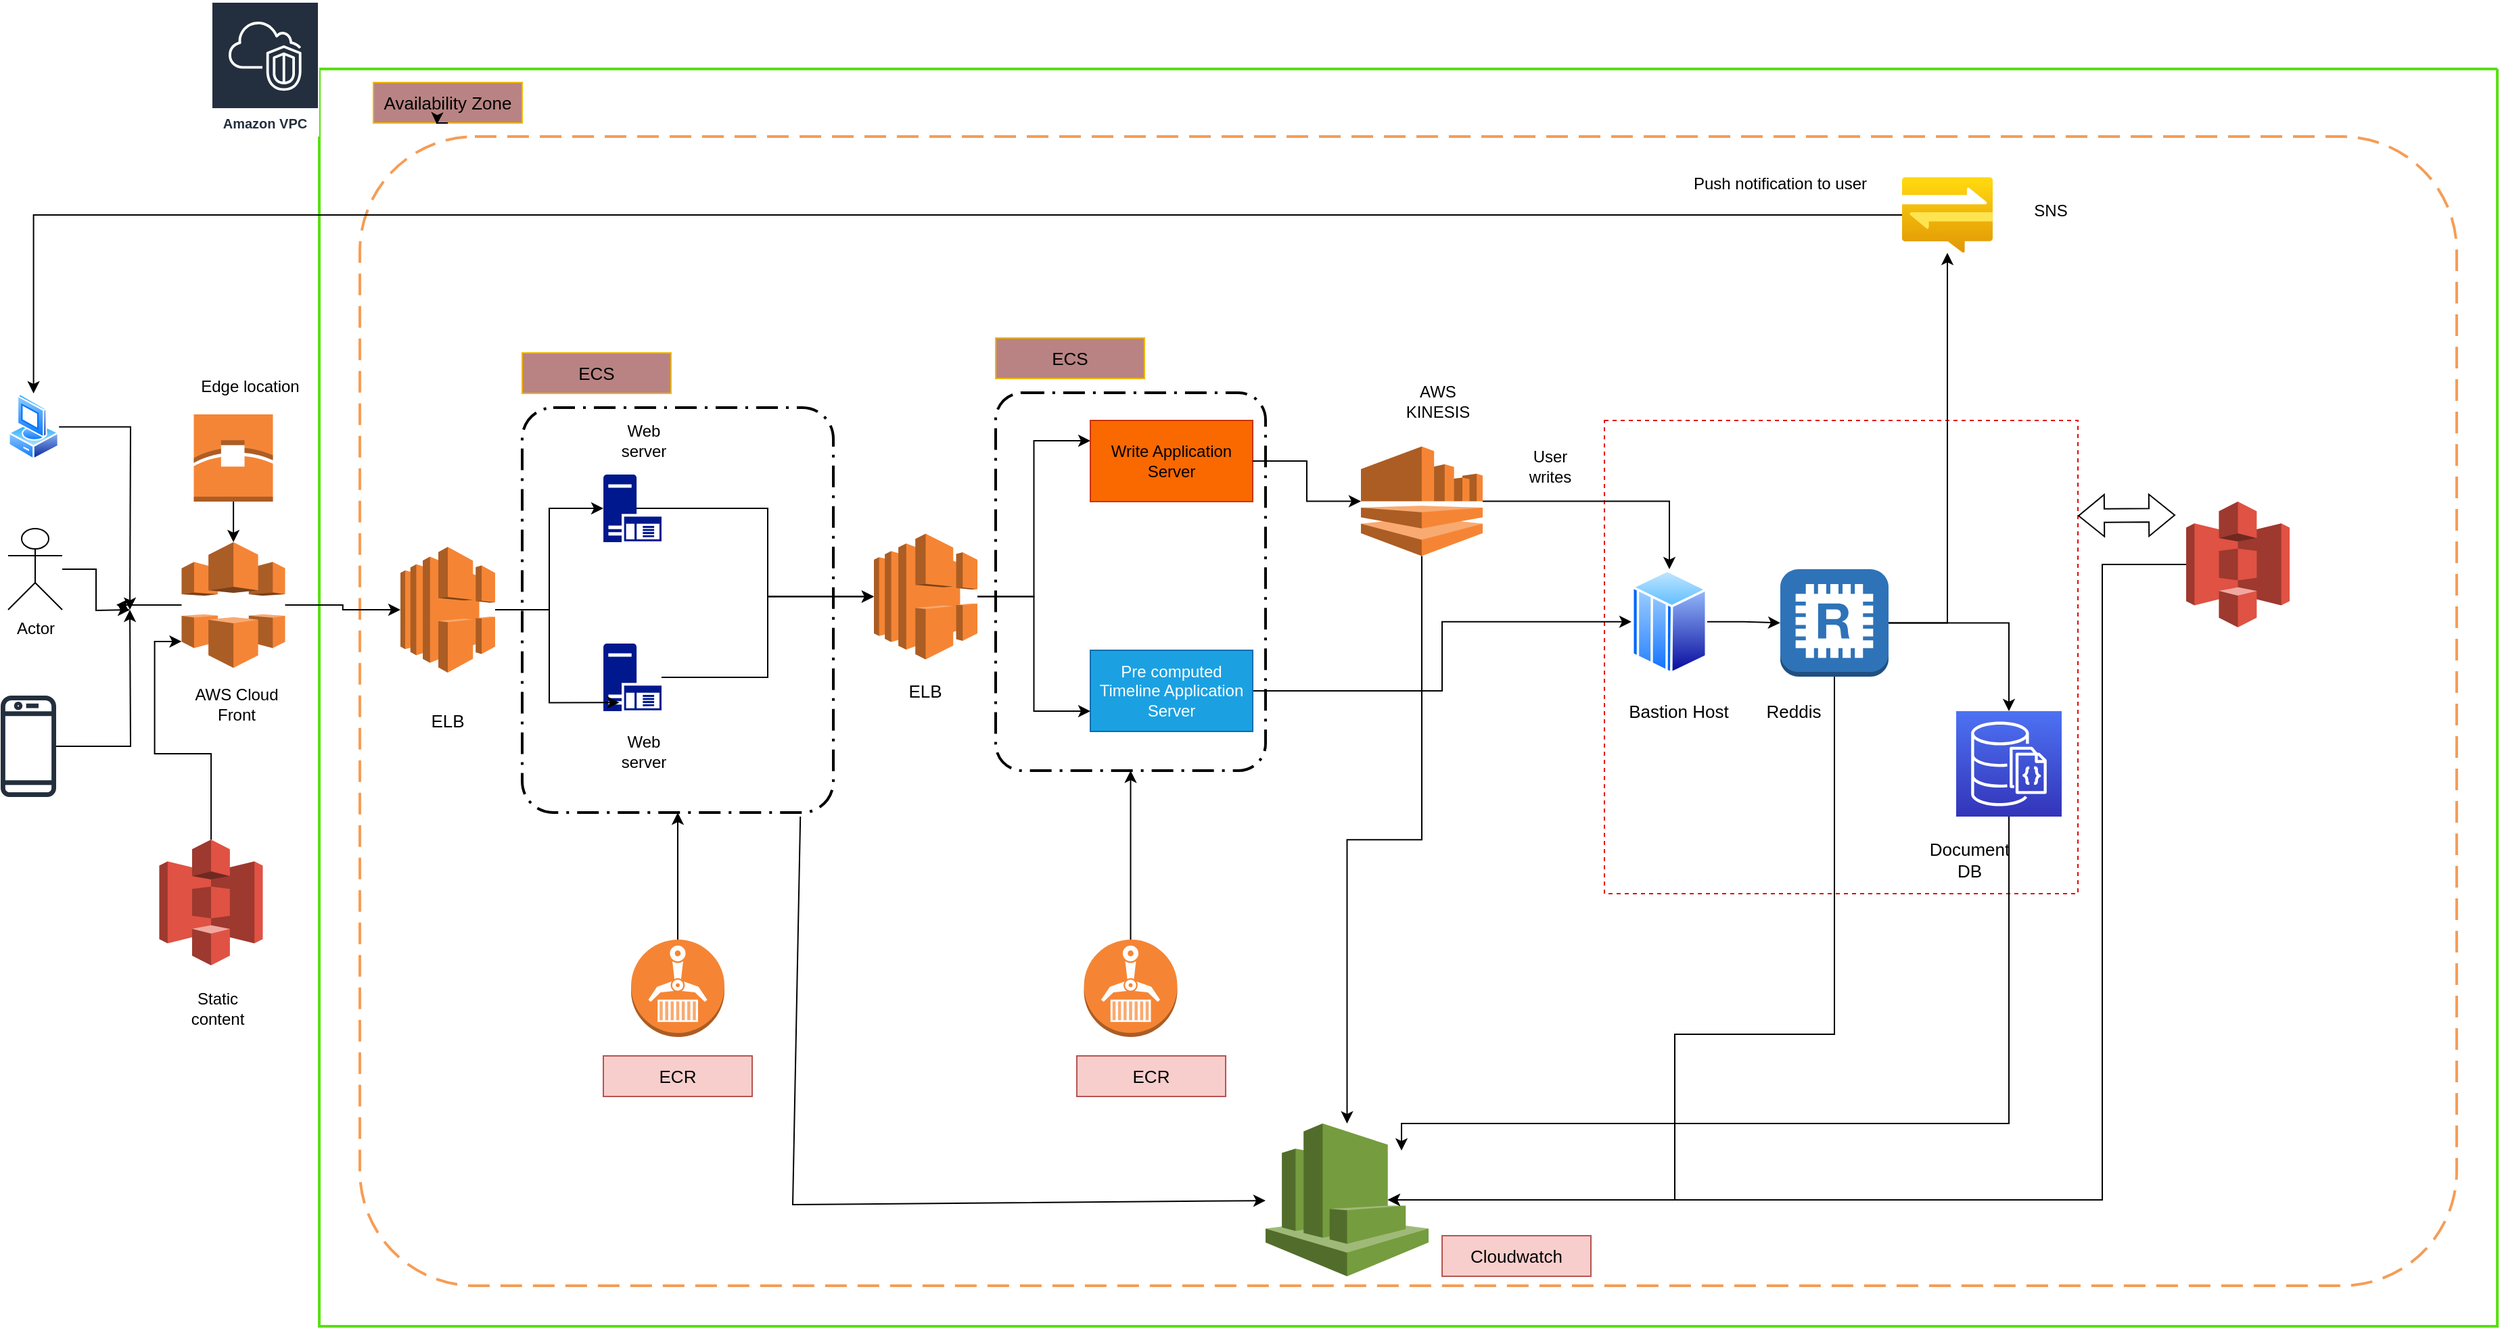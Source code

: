 <mxfile version="21.3.6" type="github" pages="2">
  <diagram id="OGPtt5JKFVUuqzHaBwd1" name="System design">
    <mxGraphModel dx="1741" dy="2031" grid="1" gridSize="10" guides="1" tooltips="1" connect="1" arrows="1" fold="1" page="1" pageScale="1" pageWidth="850" pageHeight="1100" math="0" shadow="0">
      <root>
        <mxCell id="0" />
        <mxCell id="1" parent="0" />
        <mxCell id="Xp7s31y6vPcok5Bgi0ri-73" value="" style="whiteSpace=wrap;html=1;aspect=fixed;dashed=1;strokeColor=#e50606;" vertex="1" parent="1">
          <mxGeometry x="1190" y="140" width="350" height="350" as="geometry" />
        </mxCell>
        <mxCell id="QmJA3J8gZkirT87oWw2X-6" value="" style="swimlane;startSize=0;strokeWidth=2;rounded=1;strokeColor=#59df11;" parent="1" vertex="1">
          <mxGeometry x="240" y="-120" width="1610" height="930" as="geometry" />
        </mxCell>
        <mxCell id="Xp7s31y6vPcok5Bgi0ri-14" value="" style="rounded=1;arcSize=10;dashed=1;fillColor=none;gradientColor=none;dashPattern=8 3 1 3;strokeWidth=2;" vertex="1" parent="QmJA3J8gZkirT87oWw2X-6">
          <mxGeometry x="500" y="239.5" width="199.5" height="279.5" as="geometry" />
        </mxCell>
        <mxCell id="QmJA3J8gZkirT87oWw2X-46" value="" style="rounded=1;arcSize=10;dashed=1;strokeColor=#F59D56;fillColor=none;gradientColor=none;dashPattern=8 4;strokeWidth=2;" parent="QmJA3J8gZkirT87oWw2X-6" vertex="1">
          <mxGeometry x="30" y="50" width="1550" height="850" as="geometry" />
        </mxCell>
        <mxCell id="6KC439Vq3jo2LTs7QLCa-1" value="" style="sketch=0;aspect=fixed;pointerEvents=1;shadow=0;dashed=0;html=1;strokeColor=none;labelPosition=center;verticalLabelPosition=bottom;verticalAlign=top;align=center;fillColor=#00188D;shape=mxgraph.mscae.enterprise.application_server;" parent="QmJA3J8gZkirT87oWw2X-6" vertex="1">
          <mxGeometry x="210" y="300" width="43" height="50" as="geometry" />
        </mxCell>
        <mxCell id="6KC439Vq3jo2LTs7QLCa-6" value="" style="sketch=0;aspect=fixed;pointerEvents=1;shadow=0;dashed=0;html=1;strokeColor=none;labelPosition=center;verticalLabelPosition=bottom;verticalAlign=top;align=center;fillColor=#00188D;shape=mxgraph.mscae.enterprise.application_server;" parent="QmJA3J8gZkirT87oWw2X-6" vertex="1">
          <mxGeometry x="210" y="425" width="43" height="50" as="geometry" />
        </mxCell>
        <mxCell id="Xp7s31y6vPcok5Bgi0ri-75" style="edgeStyle=orthogonalEdgeStyle;rounded=0;orthogonalLoop=1;jettySize=auto;html=1;entryX=0;entryY=0.25;entryDx=0;entryDy=0;" edge="1" parent="QmJA3J8gZkirT87oWw2X-6" source="6KC439Vq3jo2LTs7QLCa-19" target="Xp7s31y6vPcok5Bgi0ri-18">
          <mxGeometry relative="1" as="geometry" />
        </mxCell>
        <mxCell id="Xp7s31y6vPcok5Bgi0ri-80" style="edgeStyle=orthogonalEdgeStyle;rounded=0;orthogonalLoop=1;jettySize=auto;html=1;entryX=0;entryY=0.75;entryDx=0;entryDy=0;" edge="1" parent="QmJA3J8gZkirT87oWw2X-6" source="6KC439Vq3jo2LTs7QLCa-19" target="Xp7s31y6vPcok5Bgi0ri-19">
          <mxGeometry relative="1" as="geometry" />
        </mxCell>
        <mxCell id="6KC439Vq3jo2LTs7QLCa-19" value="" style="outlineConnect=0;dashed=0;verticalLabelPosition=bottom;verticalAlign=top;align=center;html=1;shape=mxgraph.aws3.elastic_load_balancing;fillColor=#F58534;gradientColor=none;" parent="QmJA3J8gZkirT87oWw2X-6" vertex="1">
          <mxGeometry x="410" y="343.75" width="76.5" height="93" as="geometry" />
        </mxCell>
        <mxCell id="QmJA3J8gZkirT87oWw2X-38" style="edgeStyle=orthogonalEdgeStyle;rounded=0;orthogonalLoop=1;jettySize=auto;html=1;entryX=0;entryY=0.5;entryDx=0;entryDy=0;entryPerimeter=0;" parent="QmJA3J8gZkirT87oWw2X-6" source="6KC439Vq3jo2LTs7QLCa-6" target="6KC439Vq3jo2LTs7QLCa-19" edge="1">
          <mxGeometry relative="1" as="geometry" />
        </mxCell>
        <mxCell id="6KC439Vq3jo2LTs7QLCa-20" style="edgeStyle=orthogonalEdgeStyle;rounded=0;orthogonalLoop=1;jettySize=auto;html=1;exitX=0.57;exitY=0.5;exitDx=0;exitDy=0;exitPerimeter=0;" parent="QmJA3J8gZkirT87oWw2X-6" target="6KC439Vq3jo2LTs7QLCa-19" edge="1" source="6KC439Vq3jo2LTs7QLCa-1">
          <mxGeometry relative="1" as="geometry">
            <mxPoint x="421.5" y="307" as="sourcePoint" />
          </mxGeometry>
        </mxCell>
        <mxCell id="6KC439Vq3jo2LTs7QLCa-3" value="Web server" style="text;strokeColor=none;align=center;fillColor=none;html=1;verticalAlign=middle;whiteSpace=wrap;rounded=0;" parent="QmJA3J8gZkirT87oWw2X-6" vertex="1">
          <mxGeometry x="210" y="260" width="60" height="30" as="geometry" />
        </mxCell>
        <mxCell id="6KC439Vq3jo2LTs7QLCa-8" value="Web server" style="text;strokeColor=none;align=center;fillColor=none;html=1;verticalAlign=middle;whiteSpace=wrap;rounded=0;" parent="QmJA3J8gZkirT87oWw2X-6" vertex="1">
          <mxGeometry x="210" y="490" width="60" height="30" as="geometry" />
        </mxCell>
        <mxCell id="Xp7s31y6vPcok5Bgi0ri-4" value="" style="rounded=1;arcSize=10;dashed=1;fillColor=none;gradientColor=none;dashPattern=8 3 1 3;strokeWidth=2;" vertex="1" parent="QmJA3J8gZkirT87oWw2X-6">
          <mxGeometry x="150" y="250.5" width="230" height="299.5" as="geometry" />
        </mxCell>
        <mxCell id="Xp7s31y6vPcok5Bgi0ri-5" value="&lt;font style=&quot;font-size: 13px;&quot;&gt;ECS&lt;/font&gt;" style="text;strokeColor=#f1b709;align=center;fillColor=#b98383;html=1;verticalAlign=middle;whiteSpace=wrap;rounded=0;" vertex="1" parent="QmJA3J8gZkirT87oWw2X-6">
          <mxGeometry x="150" y="210" width="110" height="30" as="geometry" />
        </mxCell>
        <mxCell id="Xp7s31y6vPcok5Bgi0ri-11" style="edgeStyle=orthogonalEdgeStyle;rounded=0;orthogonalLoop=1;jettySize=auto;html=1;entryX=0.5;entryY=1;entryDx=0;entryDy=0;" edge="1" parent="QmJA3J8gZkirT87oWw2X-6" source="Xp7s31y6vPcok5Bgi0ri-6" target="Xp7s31y6vPcok5Bgi0ri-4">
          <mxGeometry relative="1" as="geometry" />
        </mxCell>
        <mxCell id="Xp7s31y6vPcok5Bgi0ri-6" value="" style="outlineConnect=0;dashed=0;verticalLabelPosition=bottom;verticalAlign=top;align=center;html=1;shape=mxgraph.aws3.ecr;fillColor=#F58534;gradientColor=none;" vertex="1" parent="QmJA3J8gZkirT87oWw2X-6">
          <mxGeometry x="230.5" y="644" width="69" height="72" as="geometry" />
        </mxCell>
        <mxCell id="QmJA3J8gZkirT87oWw2X-41" value="&lt;font style=&quot;font-size: 13px;&quot;&gt;ELB&lt;/font&gt;" style="text;strokeColor=none;align=center;fillColor=none;html=1;verticalAlign=middle;whiteSpace=wrap;rounded=0;" parent="QmJA3J8gZkirT87oWw2X-6" vertex="1">
          <mxGeometry x="418.25" y="445" width="60" height="30" as="geometry" />
        </mxCell>
        <mxCell id="Xp7s31y6vPcok5Bgi0ri-15" value="&lt;font style=&quot;font-size: 13px;&quot;&gt;ECS&lt;/font&gt;" style="text;strokeColor=#f1b709;align=center;fillColor=#b98383;html=1;verticalAlign=middle;whiteSpace=wrap;rounded=0;" vertex="1" parent="QmJA3J8gZkirT87oWw2X-6">
          <mxGeometry x="500" y="199" width="110" height="30" as="geometry" />
        </mxCell>
        <mxCell id="Xp7s31y6vPcok5Bgi0ri-16" style="edgeStyle=orthogonalEdgeStyle;rounded=0;orthogonalLoop=1;jettySize=auto;html=1;entryX=0.5;entryY=1;entryDx=0;entryDy=0;" edge="1" parent="QmJA3J8gZkirT87oWw2X-6" source="Xp7s31y6vPcok5Bgi0ri-17" target="Xp7s31y6vPcok5Bgi0ri-14">
          <mxGeometry relative="1" as="geometry" />
        </mxCell>
        <mxCell id="Xp7s31y6vPcok5Bgi0ri-17" value="" style="outlineConnect=0;dashed=0;verticalLabelPosition=bottom;verticalAlign=top;align=center;html=1;shape=mxgraph.aws3.ecr;fillColor=#F58534;gradientColor=none;" vertex="1" parent="QmJA3J8gZkirT87oWw2X-6">
          <mxGeometry x="565.25" y="644" width="69" height="72" as="geometry" />
        </mxCell>
        <mxCell id="Xp7s31y6vPcok5Bgi0ri-18" value="Write Application Server" style="rounded=0;whiteSpace=wrap;html=1;fillColor=#fa6800;fontColor=#000000;strokeColor=#C73500;" vertex="1" parent="QmJA3J8gZkirT87oWw2X-6">
          <mxGeometry x="570" y="260" width="120" height="60" as="geometry" />
        </mxCell>
        <mxCell id="Xp7s31y6vPcok5Bgi0ri-24" style="edgeStyle=orthogonalEdgeStyle;rounded=0;orthogonalLoop=1;jettySize=auto;html=1;" edge="1" parent="QmJA3J8gZkirT87oWw2X-6" source="6KC439Vq3jo2LTs7QLCa-57" target="Xp7s31y6vPcok5Bgi0ri-22">
          <mxGeometry relative="1" as="geometry" />
        </mxCell>
        <mxCell id="Xp7s31y6vPcok5Bgi0ri-82" style="edgeStyle=orthogonalEdgeStyle;rounded=0;orthogonalLoop=1;jettySize=auto;html=1;" edge="1" parent="QmJA3J8gZkirT87oWw2X-6" source="6KC439Vq3jo2LTs7QLCa-57" target="Xp7s31y6vPcok5Bgi0ri-81">
          <mxGeometry relative="1" as="geometry" />
        </mxCell>
        <mxCell id="6KC439Vq3jo2LTs7QLCa-57" value="" style="outlineConnect=0;dashed=0;verticalLabelPosition=bottom;verticalAlign=top;align=center;html=1;shape=mxgraph.aws3.kinesis;fillColor=#F58534;gradientColor=none;" parent="QmJA3J8gZkirT87oWw2X-6" vertex="1">
          <mxGeometry x="770" y="279.25" width="90" height="81" as="geometry" />
        </mxCell>
        <mxCell id="6KC439Vq3jo2LTs7QLCa-58" style="edgeStyle=orthogonalEdgeStyle;rounded=0;orthogonalLoop=1;jettySize=auto;html=1;exitX=1;exitY=0.5;exitDx=0;exitDy=0;" parent="QmJA3J8gZkirT87oWw2X-6" source="Xp7s31y6vPcok5Bgi0ri-18" target="6KC439Vq3jo2LTs7QLCa-57" edge="1">
          <mxGeometry relative="1" as="geometry">
            <mxPoint x="670" y="237" as="sourcePoint" />
          </mxGeometry>
        </mxCell>
        <mxCell id="Xp7s31y6vPcok5Bgi0ri-83" style="edgeStyle=orthogonalEdgeStyle;rounded=0;orthogonalLoop=1;jettySize=auto;html=1;" edge="1" parent="QmJA3J8gZkirT87oWw2X-6" source="Xp7s31y6vPcok5Bgi0ri-19" target="Xp7s31y6vPcok5Bgi0ri-81">
          <mxGeometry relative="1" as="geometry" />
        </mxCell>
        <mxCell id="Xp7s31y6vPcok5Bgi0ri-19" value="Pre computed Timeline Application Server" style="rounded=0;whiteSpace=wrap;html=1;fillColor=#1ba1e2;fontColor=#ffffff;strokeColor=#006EAF;" vertex="1" parent="QmJA3J8gZkirT87oWw2X-6">
          <mxGeometry x="570" y="430" width="120" height="60" as="geometry" />
        </mxCell>
        <mxCell id="6KC439Vq3jo2LTs7QLCa-67" value="User writes" style="text;strokeColor=none;align=center;fillColor=none;html=1;verticalAlign=middle;whiteSpace=wrap;rounded=0;" parent="QmJA3J8gZkirT87oWw2X-6" vertex="1">
          <mxGeometry x="880" y="279.25" width="60" height="30" as="geometry" />
        </mxCell>
        <mxCell id="Xp7s31y6vPcok5Bgi0ri-22" value="" style="outlineConnect=0;dashed=0;verticalLabelPosition=bottom;verticalAlign=top;align=center;html=1;shape=mxgraph.aws3.cloudwatch;fillColor=#759C3E;gradientColor=none;" vertex="1" parent="QmJA3J8gZkirT87oWw2X-6">
          <mxGeometry x="699.5" y="780" width="120.5" height="113" as="geometry" />
        </mxCell>
        <mxCell id="Xp7s31y6vPcok5Bgi0ri-23" value="" style="endArrow=classic;html=1;rounded=0;exitX=0.894;exitY=1.01;exitDx=0;exitDy=0;exitPerimeter=0;" edge="1" parent="QmJA3J8gZkirT87oWw2X-6" source="Xp7s31y6vPcok5Bgi0ri-4" target="Xp7s31y6vPcok5Bgi0ri-22">
          <mxGeometry width="50" height="50" relative="1" as="geometry">
            <mxPoint x="820" y="500" as="sourcePoint" />
            <mxPoint x="870" y="450" as="targetPoint" />
            <Array as="points">
              <mxPoint x="350" y="840" />
            </Array>
          </mxGeometry>
        </mxCell>
        <mxCell id="6KC439Vq3jo2LTs7QLCa-53" value="" style="sketch=0;points=[[0,0,0],[0.25,0,0],[0.5,0,0],[0.75,0,0],[1,0,0],[0,1,0],[0.25,1,0],[0.5,1,0],[0.75,1,0],[1,1,0],[0,0.25,0],[0,0.5,0],[0,0.75,0],[1,0.25,0],[1,0.5,0],[1,0.75,0]];outlineConnect=0;fontColor=#232F3E;gradientColor=#4D72F3;gradientDirection=north;fillColor=#3334B9;strokeColor=#ffffff;dashed=0;verticalLabelPosition=bottom;verticalAlign=top;align=center;html=1;fontSize=12;fontStyle=0;aspect=fixed;shape=mxgraph.aws4.resourceIcon;resIcon=mxgraph.aws4.documentdb_with_mongodb_compatibility;" parent="QmJA3J8gZkirT87oWw2X-6" vertex="1">
          <mxGeometry x="1210" y="475" width="78" height="78" as="geometry" />
        </mxCell>
        <mxCell id="Xp7s31y6vPcok5Bgi0ri-35" value="&lt;font style=&quot;font-size: 13px;&quot;&gt;Cloudwatch&lt;/font&gt;" style="text;strokeColor=#b85450;align=center;fillColor=#f8cecc;html=1;verticalAlign=middle;whiteSpace=wrap;rounded=0;" vertex="1" parent="QmJA3J8gZkirT87oWw2X-6">
          <mxGeometry x="830" y="863" width="110" height="30" as="geometry" />
        </mxCell>
        <mxCell id="Xp7s31y6vPcok5Bgi0ri-36" value="&lt;span style=&quot;font-size: 13px;&quot;&gt;ECR&lt;/span&gt;" style="text;strokeColor=#b85450;align=center;fillColor=#f8cecc;html=1;verticalAlign=middle;whiteSpace=wrap;rounded=0;" vertex="1" parent="QmJA3J8gZkirT87oWw2X-6">
          <mxGeometry x="210" y="730" width="110" height="30" as="geometry" />
        </mxCell>
        <mxCell id="Xp7s31y6vPcok5Bgi0ri-66" value="&lt;span style=&quot;font-size: 13px;&quot;&gt;ECR&lt;/span&gt;" style="text;strokeColor=#b85450;align=center;fillColor=#f8cecc;html=1;verticalAlign=middle;whiteSpace=wrap;rounded=0;" vertex="1" parent="QmJA3J8gZkirT87oWw2X-6">
          <mxGeometry x="560" y="730" width="110" height="30" as="geometry" />
        </mxCell>
        <mxCell id="jdF7Z_sJU0BXQNIXWPQb-7" value="SNS" style="text;strokeColor=none;align=center;fillColor=none;html=1;verticalAlign=middle;whiteSpace=wrap;rounded=0;" parent="QmJA3J8gZkirT87oWw2X-6" vertex="1">
          <mxGeometry x="1250" y="90" width="60" height="30" as="geometry" />
        </mxCell>
        <mxCell id="jdF7Z_sJU0BXQNIXWPQb-8" value="Push notification to user&lt;br&gt;" style="text;strokeColor=none;align=center;fillColor=none;html=1;verticalAlign=middle;whiteSpace=wrap;rounded=0;" parent="QmJA3J8gZkirT87oWw2X-6" vertex="1">
          <mxGeometry x="1010" y="70" width="140" height="30" as="geometry" />
        </mxCell>
        <mxCell id="QmJA3J8gZkirT87oWw2X-13" value="&lt;font style=&quot;font-size: 13px;&quot;&gt;Availability Zone&lt;/font&gt;" style="text;strokeColor=#f1b709;align=center;fillColor=#b98383;html=1;verticalAlign=middle;whiteSpace=wrap;rounded=0;" parent="QmJA3J8gZkirT87oWw2X-6" vertex="1">
          <mxGeometry x="40" y="10" width="110" height="30" as="geometry" />
        </mxCell>
        <mxCell id="QmJA3J8gZkirT87oWw2X-15" style="edgeStyle=orthogonalEdgeStyle;rounded=0;orthogonalLoop=1;jettySize=auto;html=1;exitX=0.5;exitY=1;exitDx=0;exitDy=0;entryX=0.427;entryY=1.035;entryDx=0;entryDy=0;entryPerimeter=0;" parent="QmJA3J8gZkirT87oWw2X-6" source="QmJA3J8gZkirT87oWw2X-13" target="QmJA3J8gZkirT87oWw2X-13" edge="1">
          <mxGeometry relative="1" as="geometry" />
        </mxCell>
        <mxCell id="Usf6adK-40Itm8aK41Lk-2" value="" style="outlineConnect=0;dashed=0;verticalLabelPosition=bottom;verticalAlign=top;align=center;html=1;shape=mxgraph.aws3.s3;fillColor=#E05243;gradientColor=none;" parent="QmJA3J8gZkirT87oWw2X-6" vertex="1">
          <mxGeometry x="1380" y="320" width="76.5" height="93" as="geometry" />
        </mxCell>
        <mxCell id="Xp7s31y6vPcok5Bgi0ri-32" style="edgeStyle=orthogonalEdgeStyle;rounded=0;orthogonalLoop=1;jettySize=auto;html=1;entryX=0.75;entryY=0.5;entryDx=0;entryDy=0;entryPerimeter=0;" edge="1" parent="QmJA3J8gZkirT87oWw2X-6" source="Usf6adK-40Itm8aK41Lk-2" target="Xp7s31y6vPcok5Bgi0ri-22">
          <mxGeometry relative="1" as="geometry">
            <Array as="points">
              <mxPoint x="1318" y="837" />
            </Array>
          </mxGeometry>
        </mxCell>
        <mxCell id="Usf6adK-40Itm8aK41Lk-3" value="" style="shape=flexArrow;endArrow=classic;startArrow=classic;html=1;rounded=0;" parent="QmJA3J8gZkirT87oWw2X-6" edge="1">
          <mxGeometry width="100" height="100" relative="1" as="geometry">
            <mxPoint x="1372" y="330.0" as="sourcePoint" />
            <mxPoint x="1300" y="330.47" as="targetPoint" />
          </mxGeometry>
        </mxCell>
        <mxCell id="6KC439Vq3jo2LTs7QLCa-37" value="" style="outlineConnect=0;dashed=0;verticalLabelPosition=bottom;verticalAlign=top;align=center;html=1;shape=mxgraph.aws3.redis;fillColor=#2E73B8;gradientColor=none;" parent="QmJA3J8gZkirT87oWw2X-6" vertex="1">
          <mxGeometry x="1080" y="370" width="80" height="79.5" as="geometry" />
        </mxCell>
        <mxCell id="6KC439Vq3jo2LTs7QLCa-55" style="edgeStyle=orthogonalEdgeStyle;rounded=0;orthogonalLoop=1;jettySize=auto;html=1;" parent="QmJA3J8gZkirT87oWw2X-6" source="6KC439Vq3jo2LTs7QLCa-37" target="6KC439Vq3jo2LTs7QLCa-53" edge="1">
          <mxGeometry relative="1" as="geometry" />
        </mxCell>
        <mxCell id="Xp7s31y6vPcok5Bgi0ri-25" style="edgeStyle=orthogonalEdgeStyle;rounded=0;orthogonalLoop=1;jettySize=auto;html=1;entryX=0.75;entryY=0.5;entryDx=0;entryDy=0;entryPerimeter=0;" edge="1" parent="QmJA3J8gZkirT87oWw2X-6" source="6KC439Vq3jo2LTs7QLCa-37" target="Xp7s31y6vPcok5Bgi0ri-22">
          <mxGeometry relative="1" as="geometry">
            <Array as="points">
              <mxPoint x="1002" y="714" />
            </Array>
          </mxGeometry>
        </mxCell>
        <mxCell id="Xp7s31y6vPcok5Bgi0ri-68" style="edgeStyle=orthogonalEdgeStyle;rounded=0;orthogonalLoop=1;jettySize=auto;html=1;" edge="1" parent="QmJA3J8gZkirT87oWw2X-6" source="QmJA3J8gZkirT87oWw2X-46" target="Xp7s31y6vPcok5Bgi0ri-19">
          <mxGeometry relative="1" as="geometry">
            <Array as="points">
              <mxPoint x="890" y="500" />
              <mxPoint x="890" y="500" />
            </Array>
          </mxGeometry>
        </mxCell>
        <mxCell id="Xp7s31y6vPcok5Bgi0ri-85" style="edgeStyle=orthogonalEdgeStyle;rounded=0;orthogonalLoop=1;jettySize=auto;html=1;" edge="1" parent="QmJA3J8gZkirT87oWw2X-6" source="Xp7s31y6vPcok5Bgi0ri-81" target="6KC439Vq3jo2LTs7QLCa-37">
          <mxGeometry relative="1" as="geometry" />
        </mxCell>
        <mxCell id="Xp7s31y6vPcok5Bgi0ri-81" value="" style="image;aspect=fixed;perimeter=ellipsePerimeter;html=1;align=center;shadow=0;dashed=0;spacingTop=3;image=img/lib/active_directory/mainframe_host.svg;" vertex="1" parent="QmJA3J8gZkirT87oWw2X-6">
          <mxGeometry x="970" y="370" width="56" height="77.78" as="geometry" />
        </mxCell>
        <mxCell id="jdF7Z_sJU0BXQNIXWPQb-5" value="" style="image;aspect=fixed;html=1;points=[];align=center;fontSize=12;image=img/lib/azure2/web/Notification_Hub_Namespaces.svg;" parent="QmJA3J8gZkirT87oWw2X-6" vertex="1">
          <mxGeometry x="1170" y="80" width="67" height="56.0" as="geometry" />
        </mxCell>
        <mxCell id="jdF7Z_sJU0BXQNIXWPQb-2" style="edgeStyle=orthogonalEdgeStyle;rounded=0;orthogonalLoop=1;jettySize=auto;html=1;" parent="QmJA3J8gZkirT87oWw2X-6" source="6KC439Vq3jo2LTs7QLCa-37" target="jdF7Z_sJU0BXQNIXWPQb-5" edge="1">
          <mxGeometry relative="1" as="geometry">
            <mxPoint x="914.5" y="33.87" as="targetPoint" />
          </mxGeometry>
        </mxCell>
        <mxCell id="Xp7s31y6vPcok5Bgi0ri-86" value="&lt;font style=&quot;font-size: 13px;&quot;&gt;Bastion Host&lt;/font&gt;" style="text;strokeColor=none;align=center;fillColor=none;html=1;verticalAlign=middle;whiteSpace=wrap;rounded=0;" vertex="1" parent="QmJA3J8gZkirT87oWw2X-6">
          <mxGeometry x="960" y="460" width="90" height="30" as="geometry" />
        </mxCell>
        <mxCell id="Xp7s31y6vPcok5Bgi0ri-137" value="&lt;font style=&quot;font-size: 13px;&quot;&gt;Reddis&lt;/font&gt;" style="text;strokeColor=none;align=center;fillColor=none;html=1;verticalAlign=middle;whiteSpace=wrap;rounded=0;" vertex="1" parent="QmJA3J8gZkirT87oWw2X-6">
          <mxGeometry x="1060" y="460" width="60" height="30" as="geometry" />
        </mxCell>
        <mxCell id="Xp7s31y6vPcok5Bgi0ri-138" value="&lt;font style=&quot;font-size: 13px;&quot;&gt;Document DB&lt;/font&gt;" style="text;strokeColor=none;align=center;fillColor=none;html=1;verticalAlign=middle;whiteSpace=wrap;rounded=0;" vertex="1" parent="QmJA3J8gZkirT87oWw2X-6">
          <mxGeometry x="1190" y="570" width="60" height="30" as="geometry" />
        </mxCell>
        <mxCell id="6KC439Vq3jo2LTs7QLCa-12" style="edgeStyle=orthogonalEdgeStyle;rounded=0;orthogonalLoop=1;jettySize=auto;html=1;" parent="1" source="6KC439Vq3jo2LTs7QLCa-4" edge="1">
          <mxGeometry relative="1" as="geometry">
            <mxPoint x="100" y="280" as="targetPoint" />
          </mxGeometry>
        </mxCell>
        <mxCell id="6KC439Vq3jo2LTs7QLCa-4" value="" style="image;aspect=fixed;perimeter=ellipsePerimeter;html=1;align=center;shadow=0;dashed=0;spacingTop=3;image=img/lib/active_directory/vista_client.svg;" parent="1" vertex="1">
          <mxGeometry x="10" y="120" width="37.6" height="49.47" as="geometry" />
        </mxCell>
        <mxCell id="6KC439Vq3jo2LTs7QLCa-14" style="edgeStyle=orthogonalEdgeStyle;rounded=0;orthogonalLoop=1;jettySize=auto;html=1;" parent="1" source="6KC439Vq3jo2LTs7QLCa-5" edge="1">
          <mxGeometry relative="1" as="geometry">
            <mxPoint x="100" y="280" as="targetPoint" />
          </mxGeometry>
        </mxCell>
        <mxCell id="6KC439Vq3jo2LTs7QLCa-5" value="Actor" style="shape=umlActor;verticalLabelPosition=bottom;verticalAlign=top;html=1;outlineConnect=0;" parent="1" vertex="1">
          <mxGeometry x="10" y="220" width="40" height="60" as="geometry" />
        </mxCell>
        <mxCell id="6KC439Vq3jo2LTs7QLCa-13" style="edgeStyle=orthogonalEdgeStyle;rounded=0;orthogonalLoop=1;jettySize=auto;html=1;" parent="1" source="6KC439Vq3jo2LTs7QLCa-11" edge="1">
          <mxGeometry relative="1" as="geometry">
            <mxPoint x="100" y="280" as="targetPoint" />
          </mxGeometry>
        </mxCell>
        <mxCell id="6KC439Vq3jo2LTs7QLCa-11" value="" style="sketch=0;outlineConnect=0;fontColor=#232F3E;gradientColor=none;fillColor=#232F3D;strokeColor=none;dashed=0;verticalLabelPosition=bottom;verticalAlign=top;align=center;html=1;fontSize=12;fontStyle=0;aspect=fixed;pointerEvents=1;shape=mxgraph.aws4.mobile_client;" parent="1" vertex="1">
          <mxGeometry x="4.5" y="342" width="41" height="78" as="geometry" />
        </mxCell>
        <mxCell id="Xp7s31y6vPcok5Bgi0ri-34" style="edgeStyle=orthogonalEdgeStyle;rounded=0;orthogonalLoop=1;jettySize=auto;html=1;" edge="1" parent="1" source="6KC439Vq3jo2LTs7QLCa-53">
          <mxGeometry relative="1" as="geometry">
            <mxPoint x="1040" y="680" as="targetPoint" />
            <Array as="points">
              <mxPoint x="1399" y="660" />
              <mxPoint x="1010" y="660" />
            </Array>
          </mxGeometry>
        </mxCell>
        <mxCell id="NyY6tiZ_YxjPjUGcAyBx-7" style="edgeStyle=orthogonalEdgeStyle;rounded=0;orthogonalLoop=1;jettySize=auto;html=1;" parent="1" source="NyY6tiZ_YxjPjUGcAyBx-3" edge="1">
          <mxGeometry relative="1" as="geometry">
            <mxPoint x="90" y="276.5" as="targetPoint" />
          </mxGeometry>
        </mxCell>
        <mxCell id="QmJA3J8gZkirT87oWw2X-37" style="edgeStyle=orthogonalEdgeStyle;rounded=0;orthogonalLoop=1;jettySize=auto;html=1;" parent="1" source="NyY6tiZ_YxjPjUGcAyBx-3" target="QmJA3J8gZkirT87oWw2X-29" edge="1">
          <mxGeometry relative="1" as="geometry" />
        </mxCell>
        <mxCell id="NyY6tiZ_YxjPjUGcAyBx-3" value="" style="outlineConnect=0;dashed=0;verticalLabelPosition=bottom;verticalAlign=top;align=center;html=1;shape=mxgraph.aws3.cloudfront;fillColor=#F58536;gradientColor=none;" parent="1" vertex="1">
          <mxGeometry x="138.25" y="230" width="76.5" height="93" as="geometry" />
        </mxCell>
        <mxCell id="NyY6tiZ_YxjPjUGcAyBx-4" value="AWS Cloud Front" style="text;strokeColor=none;align=center;fillColor=none;html=1;verticalAlign=middle;whiteSpace=wrap;rounded=0;" parent="1" vertex="1">
          <mxGeometry x="138.25" y="334.5" width="81.75" height="30" as="geometry" />
        </mxCell>
        <mxCell id="NyY6tiZ_YxjPjUGcAyBx-8" value="AWS KINESIS" style="text;strokeColor=none;align=center;fillColor=none;html=1;verticalAlign=middle;whiteSpace=wrap;rounded=0;" parent="1" vertex="1">
          <mxGeometry x="1037" y="111.47" width="60" height="30" as="geometry" />
        </mxCell>
        <mxCell id="jdF7Z_sJU0BXQNIXWPQb-6" style="edgeStyle=orthogonalEdgeStyle;rounded=0;orthogonalLoop=1;jettySize=auto;html=1;" parent="1" source="jdF7Z_sJU0BXQNIXWPQb-5" target="6KC439Vq3jo2LTs7QLCa-4" edge="1">
          <mxGeometry relative="1" as="geometry" />
        </mxCell>
        <mxCell id="QmJA3J8gZkirT87oWw2X-3" style="edgeStyle=orthogonalEdgeStyle;rounded=0;orthogonalLoop=1;jettySize=auto;html=1;" parent="1" source="QmJA3J8gZkirT87oWw2X-1" target="NyY6tiZ_YxjPjUGcAyBx-3" edge="1">
          <mxGeometry relative="1" as="geometry" />
        </mxCell>
        <mxCell id="QmJA3J8gZkirT87oWw2X-1" value="" style="outlineConnect=0;dashed=0;verticalLabelPosition=bottom;verticalAlign=top;align=center;html=1;shape=mxgraph.aws3.edge_location;fillColor=#F58536;gradientColor=none;" parent="1" vertex="1">
          <mxGeometry x="147.25" y="135.5" width="58.5" height="64.5" as="geometry" />
        </mxCell>
        <mxCell id="QmJA3J8gZkirT87oWw2X-4" value="Edge location" style="text;strokeColor=none;align=center;fillColor=none;html=1;verticalAlign=middle;whiteSpace=wrap;rounded=0;" parent="1" vertex="1">
          <mxGeometry x="138.25" y="100" width="101.75" height="30" as="geometry" />
        </mxCell>
        <mxCell id="QmJA3J8gZkirT87oWw2X-32" style="edgeStyle=orthogonalEdgeStyle;rounded=0;orthogonalLoop=1;jettySize=auto;html=1;entryX=0.275;entryY=0.873;entryDx=0;entryDy=0;entryPerimeter=0;" parent="1" source="QmJA3J8gZkirT87oWw2X-29" target="6KC439Vq3jo2LTs7QLCa-6" edge="1">
          <mxGeometry relative="1" as="geometry" />
        </mxCell>
        <mxCell id="QmJA3J8gZkirT87oWw2X-36" style="edgeStyle=orthogonalEdgeStyle;rounded=0;orthogonalLoop=1;jettySize=auto;html=1;entryX=0;entryY=0.5;entryDx=0;entryDy=0;entryPerimeter=0;" parent="1" source="QmJA3J8gZkirT87oWw2X-29" target="6KC439Vq3jo2LTs7QLCa-1" edge="1">
          <mxGeometry relative="1" as="geometry" />
        </mxCell>
        <mxCell id="QmJA3J8gZkirT87oWw2X-29" value="" style="outlineConnect=0;dashed=0;verticalLabelPosition=bottom;verticalAlign=top;align=center;html=1;shape=mxgraph.aws3.elastic_load_balancing;fillColor=#F58534;gradientColor=none;" parent="1" vertex="1">
          <mxGeometry x="300" y="233.5" width="70" height="93" as="geometry" />
        </mxCell>
        <mxCell id="QmJA3J8gZkirT87oWw2X-39" value="&lt;font style=&quot;font-size: 13px;&quot;&gt;ELB&lt;/font&gt;" style="text;strokeColor=none;align=center;fillColor=none;html=1;verticalAlign=middle;whiteSpace=wrap;rounded=0;" parent="1" vertex="1">
          <mxGeometry x="305" y="346.5" width="60" height="30" as="geometry" />
        </mxCell>
        <mxCell id="Xp7s31y6vPcok5Bgi0ri-70" style="edgeStyle=orthogonalEdgeStyle;rounded=0;orthogonalLoop=1;jettySize=auto;html=1;entryX=0;entryY=0.79;entryDx=0;entryDy=0;entryPerimeter=0;" edge="1" parent="1" source="Xp7s31y6vPcok5Bgi0ri-69" target="NyY6tiZ_YxjPjUGcAyBx-3">
          <mxGeometry relative="1" as="geometry" />
        </mxCell>
        <mxCell id="Xp7s31y6vPcok5Bgi0ri-69" value="" style="outlineConnect=0;dashed=0;verticalLabelPosition=bottom;verticalAlign=top;align=center;html=1;shape=mxgraph.aws3.s3;fillColor=#E05243;gradientColor=none;" vertex="1" parent="1">
          <mxGeometry x="121.75" y="450" width="76.5" height="93" as="geometry" />
        </mxCell>
        <mxCell id="Xp7s31y6vPcok5Bgi0ri-71" value="Static content&lt;br&gt;" style="text;strokeColor=none;align=center;fillColor=none;html=1;verticalAlign=middle;whiteSpace=wrap;rounded=0;" vertex="1" parent="1">
          <mxGeometry x="130" y="560" width="70" height="30" as="geometry" />
        </mxCell>
        <mxCell id="Xp7s31y6vPcok5Bgi0ri-72" value="Amazon VPC" style="sketch=0;outlineConnect=0;fontColor=#232F3E;gradientColor=none;strokeColor=#ffffff;fillColor=#232F3E;dashed=0;verticalLabelPosition=middle;verticalAlign=bottom;align=center;html=1;whiteSpace=wrap;fontSize=10;fontStyle=1;spacing=3;shape=mxgraph.aws4.productIcon;prIcon=mxgraph.aws4.vpc;" vertex="1" parent="1">
          <mxGeometry x="160" y="-170" width="80" height="100" as="geometry" />
        </mxCell>
      </root>
    </mxGraphModel>
  </diagram>
  <diagram id="Ms-GmdoRinez7m9P5KAb" name="Data model">
    <mxGraphModel dx="1306" dy="714" grid="1" gridSize="10" guides="1" tooltips="1" connect="1" arrows="1" fold="1" page="1" pageScale="1" pageWidth="850" pageHeight="1100" math="0" shadow="0">
      <root>
        <mxCell id="0" />
        <mxCell id="1" parent="0" />
        <mxCell id="bnehW4UcKr64qTlZm-zc-5" value="Tweet_fct" style="swimlane;fontStyle=0;childLayout=stackLayout;horizontal=1;startSize=26;fillColor=none;horizontalStack=0;resizeParent=1;resizeParentMax=0;resizeLast=0;collapsible=1;marginBottom=0;html=1;" vertex="1" parent="1">
          <mxGeometry x="360" y="270" width="140" height="156" as="geometry" />
        </mxCell>
        <mxCell id="bnehW4UcKr64qTlZm-zc-6" value="Name" style="text;strokeColor=none;fillColor=none;align=left;verticalAlign=top;spacingLeft=4;spacingRight=4;overflow=hidden;rotatable=0;points=[[0,0.5],[1,0.5]];portConstraint=eastwest;whiteSpace=wrap;html=1;" vertex="1" parent="bnehW4UcKr64qTlZm-zc-5">
          <mxGeometry y="26" width="140" height="26" as="geometry" />
        </mxCell>
        <mxCell id="bnehW4UcKr64qTlZm-zc-7" value="UID" style="text;strokeColor=none;fillColor=none;align=left;verticalAlign=top;spacingLeft=4;spacingRight=4;overflow=hidden;rotatable=0;points=[[0,0.5],[1,0.5]];portConstraint=eastwest;whiteSpace=wrap;html=1;" vertex="1" parent="bnehW4UcKr64qTlZm-zc-5">
          <mxGeometry y="52" width="140" height="26" as="geometry" />
        </mxCell>
        <mxCell id="bnehW4UcKr64qTlZm-zc-8" value="Tweeet_Location" style="text;strokeColor=none;fillColor=none;align=left;verticalAlign=top;spacingLeft=4;spacingRight=4;overflow=hidden;rotatable=0;points=[[0,0.5],[1,0.5]];portConstraint=eastwest;whiteSpace=wrap;html=1;" vertex="1" parent="bnehW4UcKr64qTlZm-zc-5">
          <mxGeometry y="78" width="140" height="26" as="geometry" />
        </mxCell>
        <mxCell id="bnehW4UcKr64qTlZm-zc-10" value="Tweet" style="text;strokeColor=none;fillColor=none;align=left;verticalAlign=top;spacingLeft=4;spacingRight=4;overflow=hidden;rotatable=0;points=[[0,0.5],[1,0.5]];portConstraint=eastwest;whiteSpace=wrap;html=1;" vertex="1" parent="bnehW4UcKr64qTlZm-zc-5">
          <mxGeometry y="104" width="140" height="26" as="geometry" />
        </mxCell>
        <mxCell id="bnehW4UcKr64qTlZm-zc-11" value="Image_location" style="text;strokeColor=none;fillColor=none;align=left;verticalAlign=top;spacingLeft=4;spacingRight=4;overflow=hidden;rotatable=0;points=[[0,0.5],[1,0.5]];portConstraint=eastwest;whiteSpace=wrap;html=1;" vertex="1" parent="bnehW4UcKr64qTlZm-zc-5">
          <mxGeometry y="130" width="140" height="26" as="geometry" />
        </mxCell>
        <mxCell id="mmQqtr9HR0JtBwJ41FuO-1" value="User" style="swimlane;fontStyle=0;childLayout=stackLayout;horizontal=1;startSize=26;fillColor=none;horizontalStack=0;resizeParent=1;resizeParentMax=0;resizeLast=0;collapsible=1;marginBottom=0;html=1;" vertex="1" parent="1">
          <mxGeometry x="30" y="230" width="140" height="130" as="geometry" />
        </mxCell>
        <mxCell id="mmQqtr9HR0JtBwJ41FuO-5" value="Celebrity_Id" style="text;strokeColor=none;fillColor=none;align=left;verticalAlign=top;spacingLeft=4;spacingRight=4;overflow=hidden;rotatable=0;points=[[0,0.5],[1,0.5]];portConstraint=eastwest;whiteSpace=wrap;html=1;" vertex="1" parent="mmQqtr9HR0JtBwJ41FuO-1">
          <mxGeometry y="26" width="140" height="26" as="geometry" />
        </mxCell>
        <mxCell id="mmQqtr9HR0JtBwJ41FuO-3" value="UID" style="text;strokeColor=none;fillColor=none;align=left;verticalAlign=top;spacingLeft=4;spacingRight=4;overflow=hidden;rotatable=0;points=[[0,0.5],[1,0.5]];portConstraint=eastwest;whiteSpace=wrap;html=1;" vertex="1" parent="mmQqtr9HR0JtBwJ41FuO-1">
          <mxGeometry y="52" width="140" height="26" as="geometry" />
        </mxCell>
        <mxCell id="mmQqtr9HR0JtBwJ41FuO-4" value="Username" style="text;strokeColor=none;fillColor=none;align=left;verticalAlign=top;spacingLeft=4;spacingRight=4;overflow=hidden;rotatable=0;points=[[0,0.5],[1,0.5]];portConstraint=eastwest;whiteSpace=wrap;html=1;" vertex="1" parent="mmQqtr9HR0JtBwJ41FuO-1">
          <mxGeometry y="78" width="140" height="26" as="geometry" />
        </mxCell>
        <mxCell id="mmQqtr9HR0JtBwJ41FuO-17" value="follow_id" style="text;strokeColor=none;fillColor=none;align=left;verticalAlign=top;spacingLeft=4;spacingRight=4;overflow=hidden;rotatable=0;points=[[0,0.5],[1,0.5]];portConstraint=eastwest;whiteSpace=wrap;html=1;" vertex="1" parent="mmQqtr9HR0JtBwJ41FuO-1">
          <mxGeometry y="104" width="140" height="26" as="geometry" />
        </mxCell>
        <mxCell id="mmQqtr9HR0JtBwJ41FuO-8" style="edgeStyle=orthogonalEdgeStyle;rounded=0;orthogonalLoop=1;jettySize=auto;html=1;" edge="1" parent="1" source="mmQqtr9HR0JtBwJ41FuO-3" target="bnehW4UcKr64qTlZm-zc-7">
          <mxGeometry relative="1" as="geometry" />
        </mxCell>
        <mxCell id="mmQqtr9HR0JtBwJ41FuO-9" value="Celebrity_Tweet_fct" style="swimlane;fontStyle=0;childLayout=stackLayout;horizontal=1;startSize=26;fillColor=none;horizontalStack=0;resizeParent=1;resizeParentMax=0;resizeLast=0;collapsible=1;marginBottom=0;html=1;" vertex="1" parent="1">
          <mxGeometry x="360" y="100" width="140" height="156" as="geometry" />
        </mxCell>
        <mxCell id="mmQqtr9HR0JtBwJ41FuO-10" value="Celebrity_id" style="text;strokeColor=none;fillColor=none;align=left;verticalAlign=top;spacingLeft=4;spacingRight=4;overflow=hidden;rotatable=0;points=[[0,0.5],[1,0.5]];portConstraint=eastwest;whiteSpace=wrap;html=1;" vertex="1" parent="mmQqtr9HR0JtBwJ41FuO-9">
          <mxGeometry y="26" width="140" height="26" as="geometry" />
        </mxCell>
        <mxCell id="mmQqtr9HR0JtBwJ41FuO-11" value="celebrity_name" style="text;strokeColor=none;fillColor=none;align=left;verticalAlign=top;spacingLeft=4;spacingRight=4;overflow=hidden;rotatable=0;points=[[0,0.5],[1,0.5]];portConstraint=eastwest;whiteSpace=wrap;html=1;" vertex="1" parent="mmQqtr9HR0JtBwJ41FuO-9">
          <mxGeometry y="52" width="140" height="26" as="geometry" />
        </mxCell>
        <mxCell id="mmQqtr9HR0JtBwJ41FuO-12" value="Tweeet_Location" style="text;strokeColor=none;fillColor=none;align=left;verticalAlign=top;spacingLeft=4;spacingRight=4;overflow=hidden;rotatable=0;points=[[0,0.5],[1,0.5]];portConstraint=eastwest;whiteSpace=wrap;html=1;" vertex="1" parent="mmQqtr9HR0JtBwJ41FuO-9">
          <mxGeometry y="78" width="140" height="26" as="geometry" />
        </mxCell>
        <mxCell id="mmQqtr9HR0JtBwJ41FuO-13" value="Tweet" style="text;strokeColor=none;fillColor=none;align=left;verticalAlign=top;spacingLeft=4;spacingRight=4;overflow=hidden;rotatable=0;points=[[0,0.5],[1,0.5]];portConstraint=eastwest;whiteSpace=wrap;html=1;" vertex="1" parent="mmQqtr9HR0JtBwJ41FuO-9">
          <mxGeometry y="104" width="140" height="26" as="geometry" />
        </mxCell>
        <mxCell id="mmQqtr9HR0JtBwJ41FuO-14" value="Image_location" style="text;strokeColor=none;fillColor=none;align=left;verticalAlign=top;spacingLeft=4;spacingRight=4;overflow=hidden;rotatable=0;points=[[0,0.5],[1,0.5]];portConstraint=eastwest;whiteSpace=wrap;html=1;" vertex="1" parent="mmQqtr9HR0JtBwJ41FuO-9">
          <mxGeometry y="130" width="140" height="26" as="geometry" />
        </mxCell>
        <mxCell id="mmQqtr9HR0JtBwJ41FuO-19" value="User_follows" style="swimlane;fontStyle=0;childLayout=stackLayout;horizontal=1;startSize=26;fillColor=none;horizontalStack=0;resizeParent=1;resizeParentMax=0;resizeLast=0;collapsible=1;marginBottom=0;html=1;" vertex="1" parent="1">
          <mxGeometry x="360" y="460" width="140" height="156" as="geometry" />
        </mxCell>
        <mxCell id="mmQqtr9HR0JtBwJ41FuO-20" value="Follow_id" style="text;strokeColor=none;fillColor=none;align=left;verticalAlign=top;spacingLeft=4;spacingRight=4;overflow=hidden;rotatable=0;points=[[0,0.5],[1,0.5]];portConstraint=eastwest;whiteSpace=wrap;html=1;" vertex="1" parent="mmQqtr9HR0JtBwJ41FuO-19">
          <mxGeometry y="26" width="140" height="26" as="geometry" />
        </mxCell>
        <mxCell id="mmQqtr9HR0JtBwJ41FuO-21" value="Follower_name" style="text;strokeColor=none;fillColor=none;align=left;verticalAlign=top;spacingLeft=4;spacingRight=4;overflow=hidden;rotatable=0;points=[[0,0.5],[1,0.5]];portConstraint=eastwest;whiteSpace=wrap;html=1;" vertex="1" parent="mmQqtr9HR0JtBwJ41FuO-19">
          <mxGeometry y="52" width="140" height="26" as="geometry" />
        </mxCell>
        <mxCell id="mmQqtr9HR0JtBwJ41FuO-22" value="Tweeet_Location" style="text;strokeColor=none;fillColor=none;align=left;verticalAlign=top;spacingLeft=4;spacingRight=4;overflow=hidden;rotatable=0;points=[[0,0.5],[1,0.5]];portConstraint=eastwest;whiteSpace=wrap;html=1;" vertex="1" parent="mmQqtr9HR0JtBwJ41FuO-19">
          <mxGeometry y="78" width="140" height="26" as="geometry" />
        </mxCell>
        <mxCell id="mmQqtr9HR0JtBwJ41FuO-23" value="Tweet" style="text;strokeColor=none;fillColor=none;align=left;verticalAlign=top;spacingLeft=4;spacingRight=4;overflow=hidden;rotatable=0;points=[[0,0.5],[1,0.5]];portConstraint=eastwest;whiteSpace=wrap;html=1;" vertex="1" parent="mmQqtr9HR0JtBwJ41FuO-19">
          <mxGeometry y="104" width="140" height="26" as="geometry" />
        </mxCell>
        <mxCell id="mmQqtr9HR0JtBwJ41FuO-24" value="Image_location" style="text;strokeColor=none;fillColor=none;align=left;verticalAlign=top;spacingLeft=4;spacingRight=4;overflow=hidden;rotatable=0;points=[[0,0.5],[1,0.5]];portConstraint=eastwest;whiteSpace=wrap;html=1;" vertex="1" parent="mmQqtr9HR0JtBwJ41FuO-19">
          <mxGeometry y="130" width="140" height="26" as="geometry" />
        </mxCell>
        <mxCell id="mmQqtr9HR0JtBwJ41FuO-25" style="edgeStyle=orthogonalEdgeStyle;rounded=0;orthogonalLoop=1;jettySize=auto;html=1;entryX=0;entryY=0.5;entryDx=0;entryDy=0;" edge="1" parent="1" source="mmQqtr9HR0JtBwJ41FuO-17" target="mmQqtr9HR0JtBwJ41FuO-20">
          <mxGeometry relative="1" as="geometry" />
        </mxCell>
        <mxCell id="mmQqtr9HR0JtBwJ41FuO-26" style="edgeStyle=orthogonalEdgeStyle;rounded=0;orthogonalLoop=1;jettySize=auto;html=1;entryX=0;entryY=0.5;entryDx=0;entryDy=0;" edge="1" parent="1" source="mmQqtr9HR0JtBwJ41FuO-5" target="mmQqtr9HR0JtBwJ41FuO-10">
          <mxGeometry relative="1" as="geometry" />
        </mxCell>
      </root>
    </mxGraphModel>
  </diagram>
</mxfile>
